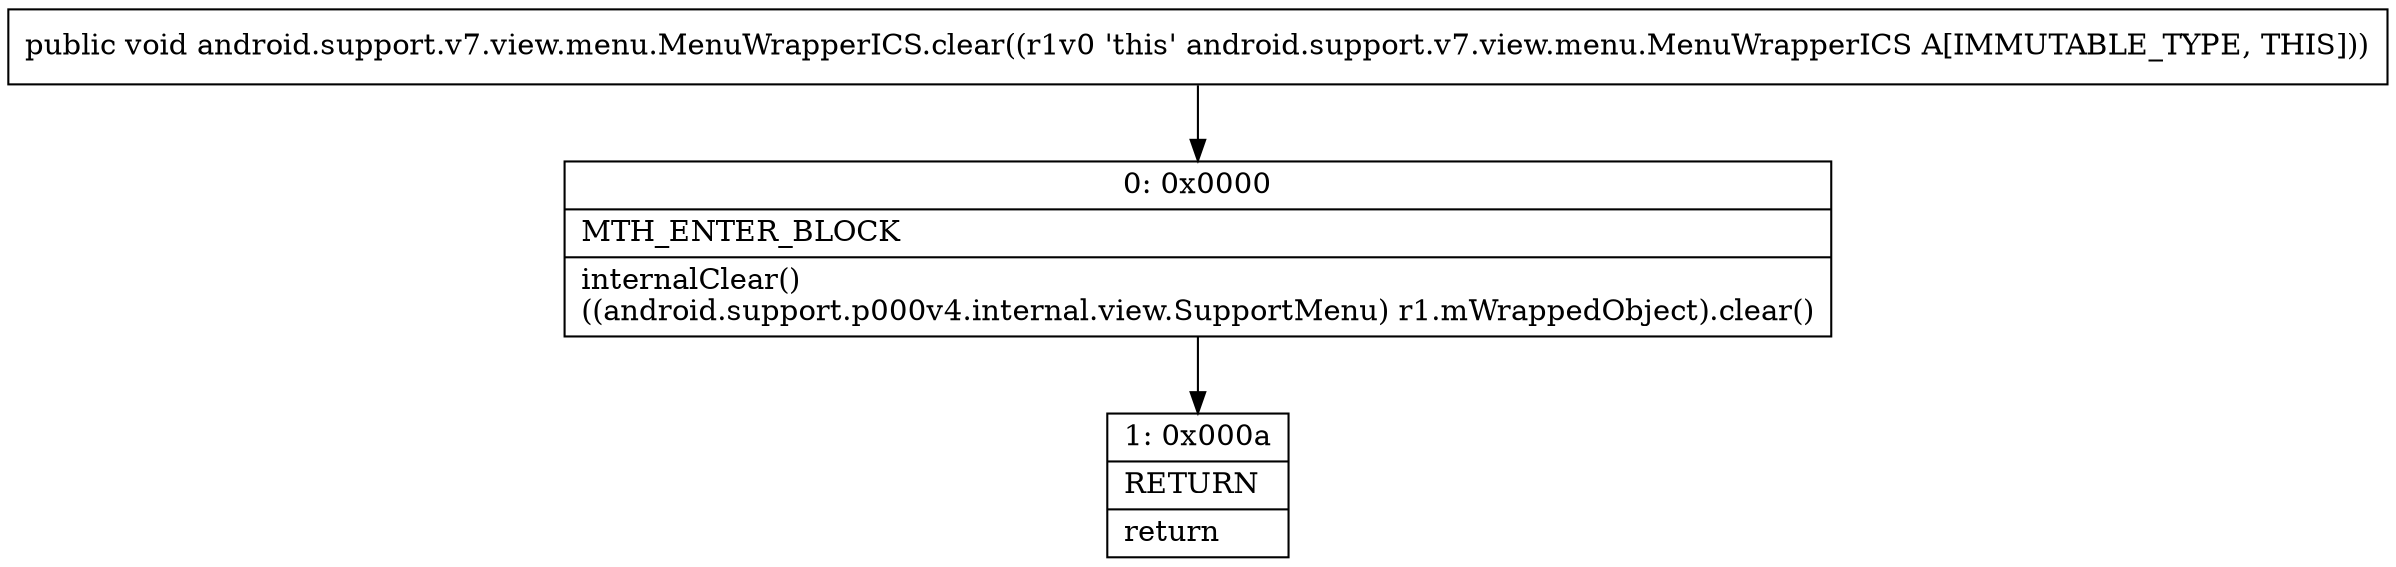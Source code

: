 digraph "CFG forandroid.support.v7.view.menu.MenuWrapperICS.clear()V" {
Node_0 [shape=record,label="{0\:\ 0x0000|MTH_ENTER_BLOCK\l|internalClear()\l((android.support.p000v4.internal.view.SupportMenu) r1.mWrappedObject).clear()\l}"];
Node_1 [shape=record,label="{1\:\ 0x000a|RETURN\l|return\l}"];
MethodNode[shape=record,label="{public void android.support.v7.view.menu.MenuWrapperICS.clear((r1v0 'this' android.support.v7.view.menu.MenuWrapperICS A[IMMUTABLE_TYPE, THIS])) }"];
MethodNode -> Node_0;
Node_0 -> Node_1;
}

